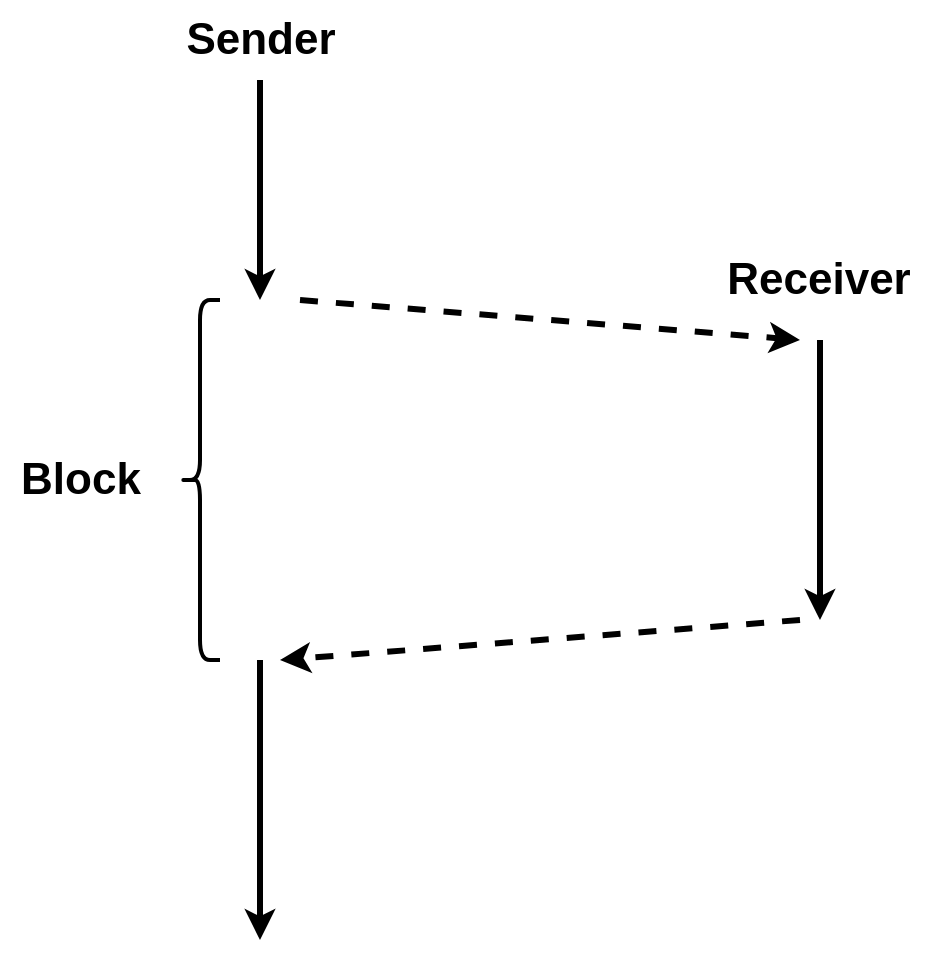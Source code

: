 <mxfile version="20.2.2" type="github">
  <diagram id="ropXE4W97jzbnGvDUAd8" name="第 1 页">
    <mxGraphModel dx="1184" dy="797" grid="1" gridSize="10" guides="1" tooltips="1" connect="1" arrows="1" fold="1" page="1" pageScale="1" pageWidth="1169" pageHeight="1654" math="0" shadow="0">
      <root>
        <mxCell id="0" />
        <mxCell id="1" parent="0" />
        <mxCell id="5Xw5OKqSNORxUOccnHMT-1" value="" style="endArrow=classic;html=1;rounded=0;strokeWidth=3;" edge="1" parent="1">
          <mxGeometry width="50" height="50" relative="1" as="geometry">
            <mxPoint x="440" y="570" as="sourcePoint" />
            <mxPoint x="440" y="710" as="targetPoint" />
          </mxGeometry>
        </mxCell>
        <mxCell id="5Xw5OKqSNORxUOccnHMT-2" value="" style="endArrow=classic;html=1;rounded=0;strokeWidth=3;" edge="1" parent="1">
          <mxGeometry width="50" height="50" relative="1" as="geometry">
            <mxPoint x="440" y="280" as="sourcePoint" />
            <mxPoint x="440" y="390" as="targetPoint" />
          </mxGeometry>
        </mxCell>
        <mxCell id="5Xw5OKqSNORxUOccnHMT-3" value="" style="endArrow=classic;html=1;rounded=0;strokeWidth=3;" edge="1" parent="1">
          <mxGeometry width="50" height="50" relative="1" as="geometry">
            <mxPoint x="720" y="410" as="sourcePoint" />
            <mxPoint x="720" y="550" as="targetPoint" />
          </mxGeometry>
        </mxCell>
        <mxCell id="5Xw5OKqSNORxUOccnHMT-4" value="" style="endArrow=classic;html=1;rounded=0;strokeWidth=3;dashed=1;" edge="1" parent="1">
          <mxGeometry width="50" height="50" relative="1" as="geometry">
            <mxPoint x="460" y="390" as="sourcePoint" />
            <mxPoint x="710" y="410" as="targetPoint" />
          </mxGeometry>
        </mxCell>
        <mxCell id="5Xw5OKqSNORxUOccnHMT-5" value="" style="endArrow=classic;html=1;rounded=0;dashed=1;strokeWidth=3;" edge="1" parent="1">
          <mxGeometry width="50" height="50" relative="1" as="geometry">
            <mxPoint x="710" y="550" as="sourcePoint" />
            <mxPoint x="450" y="570" as="targetPoint" />
          </mxGeometry>
        </mxCell>
        <mxCell id="5Xw5OKqSNORxUOccnHMT-6" value="&lt;font style=&quot;font-size: 22px;&quot;&gt;&lt;b&gt;Sender&lt;/b&gt;&lt;/font&gt;" style="text;html=1;align=center;verticalAlign=middle;resizable=0;points=[];autosize=1;strokeColor=none;fillColor=none;" vertex="1" parent="1">
          <mxGeometry x="390" y="240" width="100" height="40" as="geometry" />
        </mxCell>
        <mxCell id="5Xw5OKqSNORxUOccnHMT-7" value="&lt;span style=&quot;font-size: 22px;&quot;&gt;&lt;b&gt;Receiver&lt;/b&gt;&lt;/span&gt;" style="text;html=1;align=center;verticalAlign=middle;resizable=0;points=[];autosize=1;strokeColor=none;fillColor=none;" vertex="1" parent="1">
          <mxGeometry x="659" y="360" width="120" height="40" as="geometry" />
        </mxCell>
        <mxCell id="5Xw5OKqSNORxUOccnHMT-8" value="" style="shape=curlyBracket;whiteSpace=wrap;html=1;rounded=1;fontSize=22;strokeWidth=2;" vertex="1" parent="1">
          <mxGeometry x="400" y="390" width="20" height="180" as="geometry" />
        </mxCell>
        <mxCell id="5Xw5OKqSNORxUOccnHMT-9" value="&lt;b&gt;Block&lt;/b&gt;" style="text;html=1;align=center;verticalAlign=middle;resizable=0;points=[];autosize=1;strokeColor=none;fillColor=none;fontSize=22;" vertex="1" parent="1">
          <mxGeometry x="310" y="460" width="80" height="40" as="geometry" />
        </mxCell>
      </root>
    </mxGraphModel>
  </diagram>
</mxfile>
